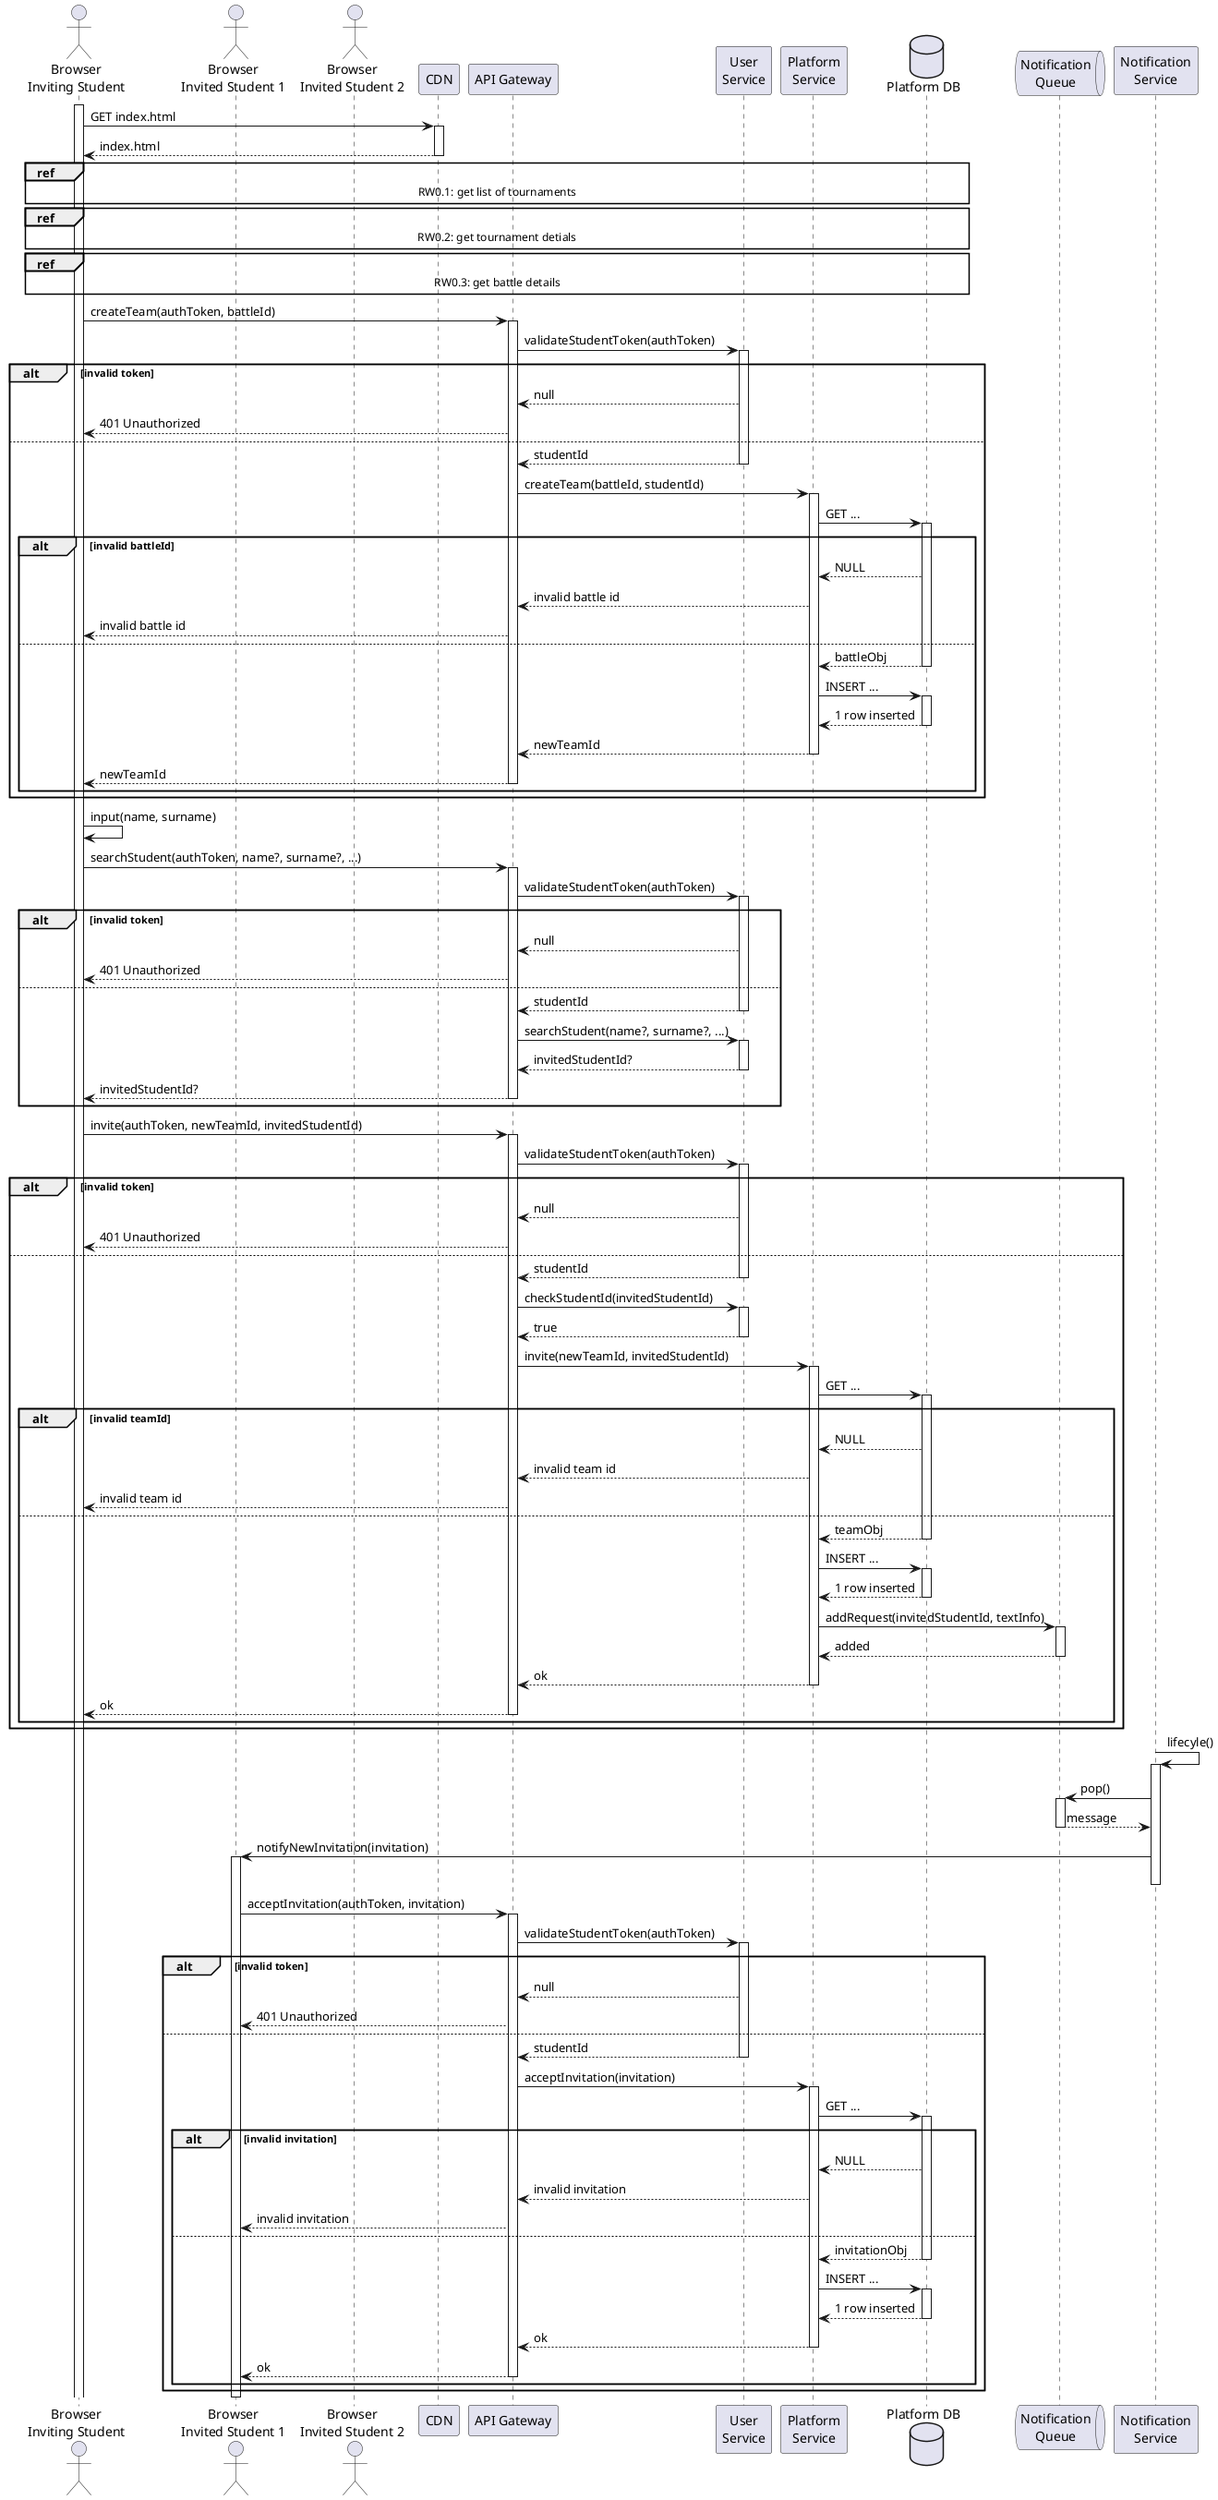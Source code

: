 @startuml RW4 - Students create a team for a tournament battle

actor "Browser\nInviting Student" as Browser
actor "Browser\nInvited Student 1" as Browser1
actor "Browser\nInvited Student 2" as Browser2
participant CDN
participant "API Gateway" as gateway
participant "User\nService" as auth

participant "Platform\nService" as platform
database "Platform DB" as platformDb

queue  "Notification\nQueue" as notificationQueue
participant "Notification\nService" as notification


activate Browser
Browser -> CDN ++ : GET index.html
Browser <-- CDN -- : index.html

ref over Browser, gateway, auth, platform, platformDb: RW0.1: get list of tournaments
ref over Browser, gateway, auth, platform, platformDb: RW0.2: get tournament detials
ref over Browser, gateway, auth, platform, platformDb: RW0.3: get battle details

Browser -> gateway ++ : createTeam(authToken, battleId)
gateway -> auth ++ : validateStudentToken(authToken)
alt invalid token
    gateway <-- auth : null
    Browser <-- gateway : 401 Unauthorized
else
    gateway <-- auth -- : studentId
    gateway -> platform ++ : createTeam(battleId, studentId)
    platform -> platformDb ++ : GET ...

    alt invalid battleId
        platform <-- platformDb : NULL
        gateway <-- platform : invalid battle id
        Browser <-- gateway : invalid battle id
    else
        platform <-- platformDb -- : battleObj
        platform -> platformDb ++ : INSERT ...
        platform <-- platformDb -- : 1 row inserted
        gateway <-- platform -- : newTeamId
        Browser <-- gateway -- : newTeamId
    end
end

'INVITE STUDENT 1
Browser -> Browser : input(name, surname)

Browser -> gateway ++ : searchStudent(authToken, name?, surname?, ...)
gateway -> auth ++ : validateStudentToken(authToken)
alt invalid token
    gateway <-- auth : null
    Browser <-- gateway : 401 Unauthorized
else
    gateway <-- auth -- : studentId
    gateway -> auth ++ : searchStudent(name?, surname?, ...)
    gateway <-- auth -- : invitedStudentId?
    Browser <-- gateway -- : invitedStudentId?
end

Browser -> gateway ++ : invite(authToken, newTeamId, invitedStudentId)
gateway -> auth ++ : validateStudentToken(authToken)
alt invalid token
    gateway <-- auth : null
    Browser <-- gateway : 401 Unauthorized
else
    gateway <-- auth -- : studentId
    gateway -> auth ++ : checkStudentId(invitedStudentId)
    gateway <-- auth -- : true
    gateway -> platform ++ : invite(newTeamId, invitedStudentId)
    platform -> platformDb ++ : GET ...

    alt invalid teamId
        platform <-- platformDb : NULL
        gateway <-- platform : invalid team id
        Browser <-- gateway : invalid team id
    else
        platform <-- platformDb -- : teamObj
        platform -> platformDb ++ : INSERT ...
        platform <-- platformDb -- : 1 row inserted
        platform -> notificationQueue ++ : addRequest(invitedStudentId, textInfo)
        platform <-- notificationQueue -- : added
        gateway <-- platform -- : ok
        Browser <-- gateway -- : ok
    end
end

'STUDENT 1 ACCEPTS NOTIFICATION
notification -> notification ++ : lifecyle()
notification -> notificationQueue ++ : pop()
notification <-- notificationQueue -- : message
notification -> Browser1 ++ : notifyNewInvitation(invitation)
deactivate notification

Browser1 -> gateway ++ : acceptInvitation(authToken, invitation)
gateway -> auth ++ : validateStudentToken(authToken)
alt invalid token
    gateway <-- auth : null
    Browser1 <-- gateway : 401 Unauthorized
else
    gateway <-- auth -- : studentId
    gateway -> platform ++ : acceptInvitation(invitation)
    platform -> platformDb ++ : GET ...

    alt invalid invitation
        platform <-- platformDb : NULL
        gateway <-- platform : invalid invitation
        Browser1 <-- gateway : invalid invitation
    else
        platform <-- platformDb -- : invitationObj
        platform -> platformDb ++ : INSERT ...
        platform <-- platformDb -- : 1 row inserted
        gateway <-- platform -- : ok
        Browser1 <-- gateway -- : ok
    end
end
deactivate Browser1

@enduml